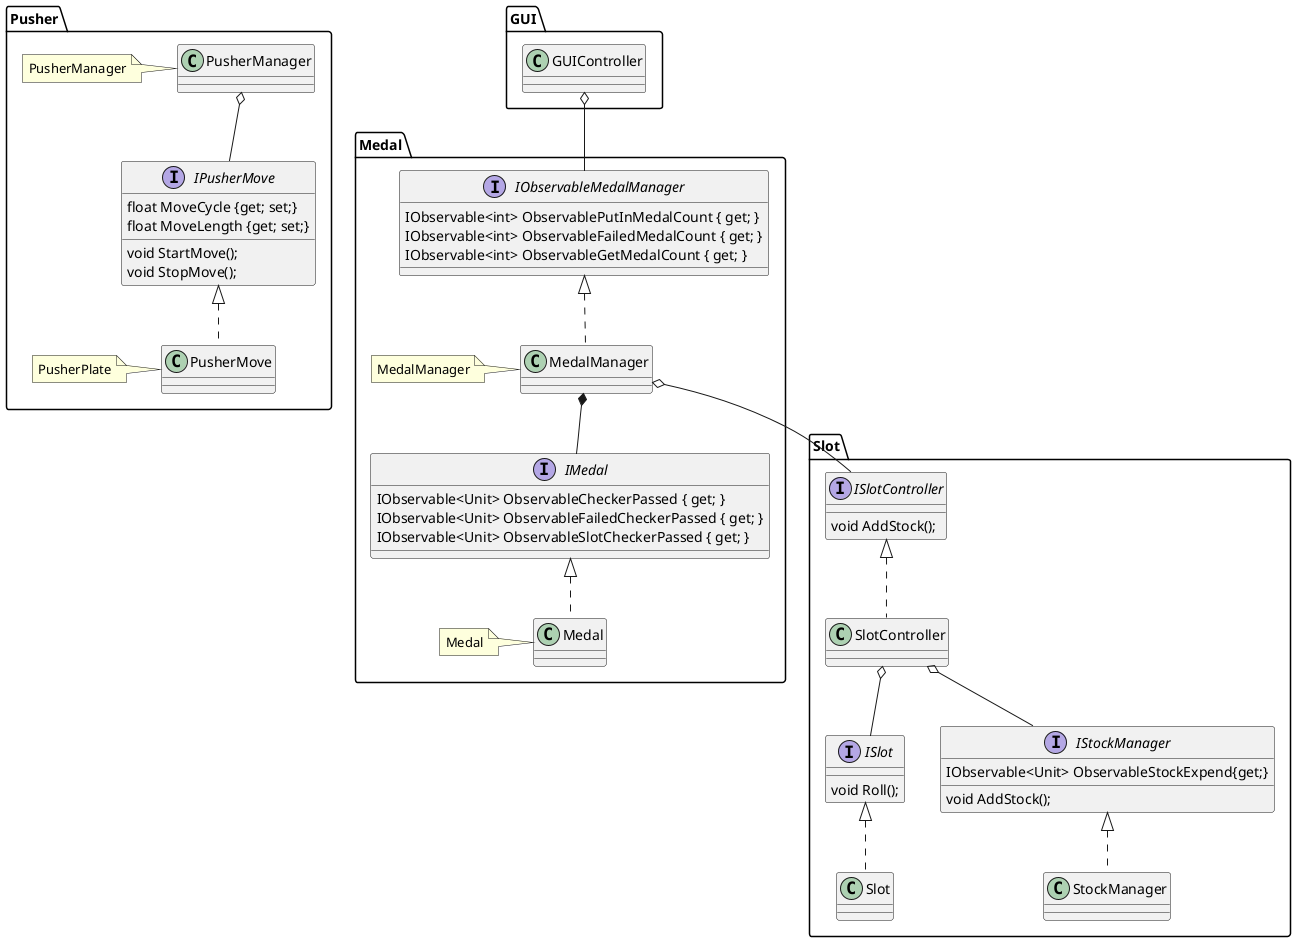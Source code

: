 @startuml MedalPusherGameClassDiaglam

namespace Pusher{

    class PusherManager
    note left:PusherManager

    interface IPusherMove{
        void StartMove();
        void StopMove();
        float MoveCycle {get; set;}
        float MoveLength {get; set;}
    }
    class PusherMove
    note left : PusherPlate

    IPusherMove <|.. PusherMove
    PusherManager o-- IPusherMove
}

namespace Medal{
    interface IMedal{
		IObservable<Unit> ObservableCheckerPassed { get; }
		IObservable<Unit> ObservableFailedCheckerPassed { get; }
		IObservable<Unit> ObservableSlotCheckerPassed { get; }
    }
    class Medal
    note left : Medal

    IMedal <|.. Medal

    interface IObservableMedalManager{
        IObservable<int> ObservablePutInMedalCount { get; }
		IObservable<int> ObservableFailedMedalCount { get; }
		IObservable<int> ObservableGetMedalCount { get; }
    }
    class MedalManager
    note left : MedalManager

    IObservableMedalManager <|.. MedalManager

    MedalManager *-- IMedal
}

namespace GUI{
    class GUIController
}

namespace Slot{
    interface ISlotController{
        void AddStock();
    }
    class SlotController

    ISlotController <|.. SlotController    

    interface ISlot{
        void Roll();
    }
    class Slot

    ISlot <|.. Slot

    interface IStockManager{
        void AddStock();
        IObservable<Unit> ObservableStockExpend{get;}
    }
    class StockManager

    IStockManager <|.. StockManager

    SlotController o-- IStockManager
    SlotController o-- ISlot
}

GUI.GUIController o-- Medal.IObservableMedalManager

Medal.MedalManager o-- Slot.ISlotController

@enduml